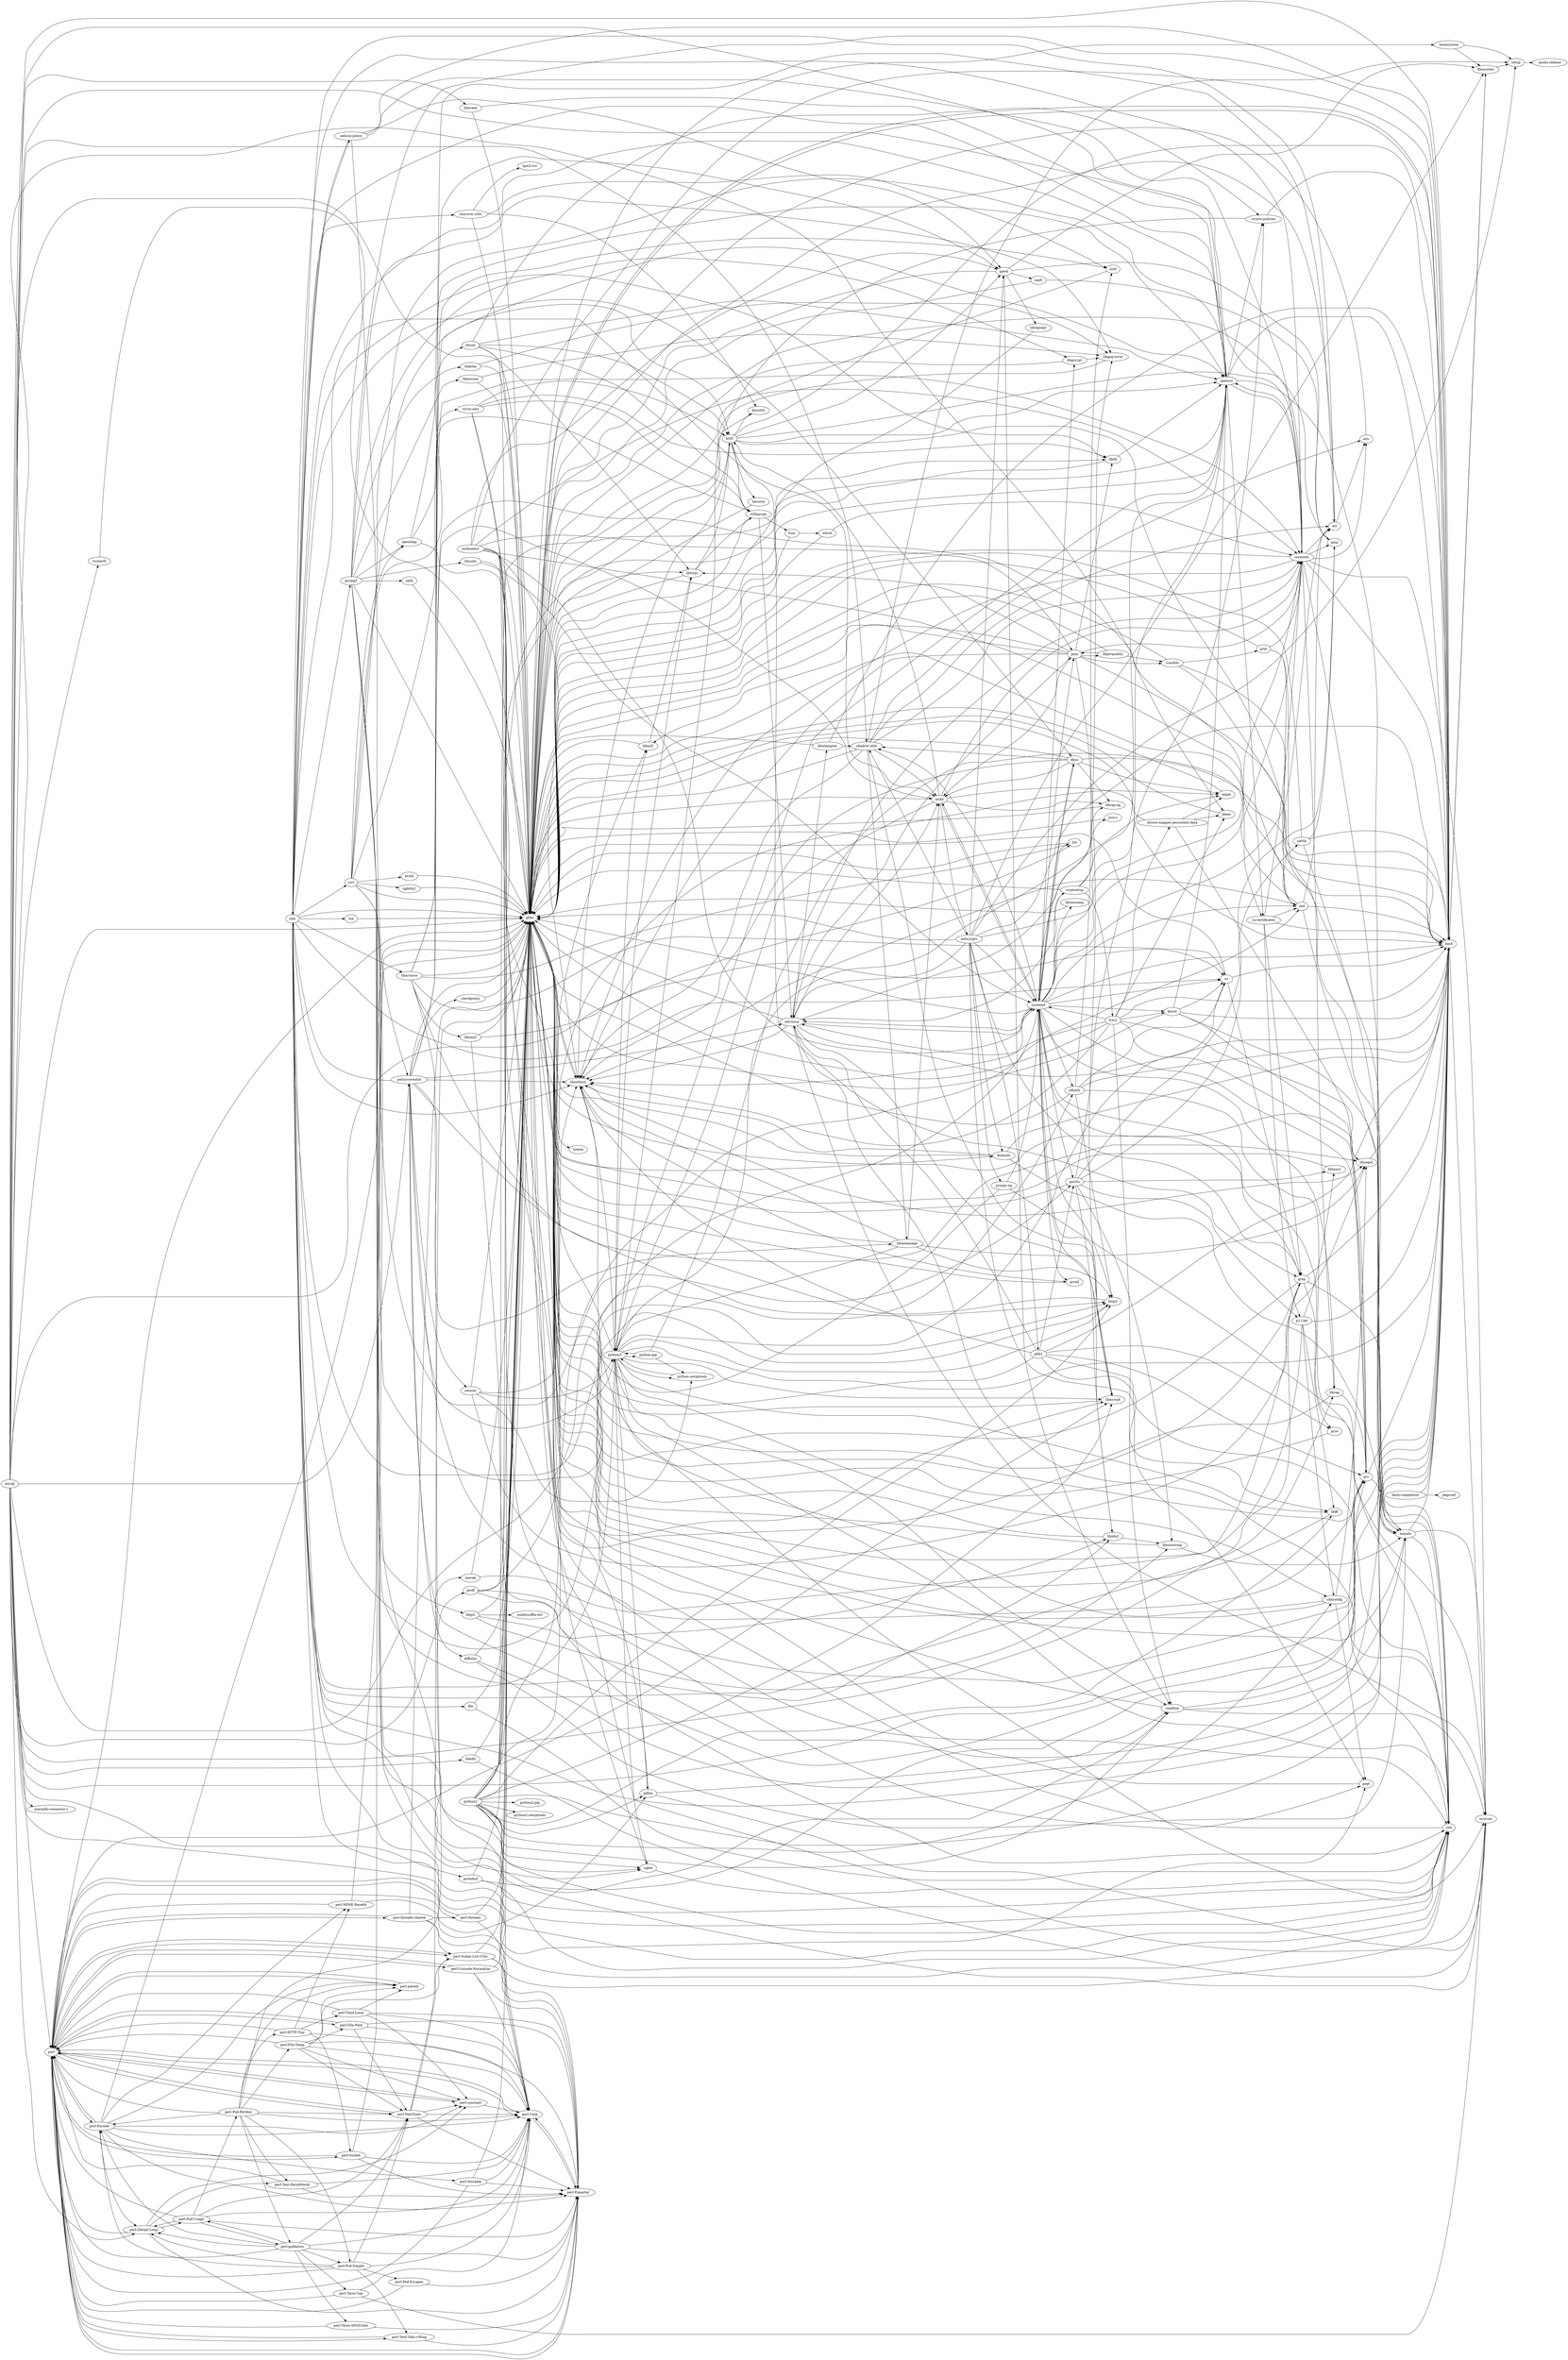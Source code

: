 digraph MyPicture {
	graph [rankdir=LR]
	setools
	setools -> glibc
	setools -> python3
	setools -> libselinux
	setools -> libsepol
	setools -> "python-setuptools"
	glibc
	glibc -> basesystem
	glibc -> bash
	glibc -> libselinux
	glibc -> tzdata
	python3
	python3 -> bash
	python3 -> chkconfig
	python3 -> openssl
	python3 -> glibc
	python3 -> "python-setuptools"
	python3 -> "python-pip"
	python3 -> gdbm
	python3 -> bzip2
	python3 -> libxcrypt
	python3 -> expat
	python3 -> libffi
	python3 -> xz
	python3 -> ncurses
	python3 -> libnsl2
	python3 -> readline
	python3 -> sqlite
	python3 -> libtirpc
	python3 -> zlib
	libselinux
	libselinux -> glibc
	libselinux -> pcre2
	libselinux -> libsepol
	libselinux -> python3
	libsepol
	libsepol -> bash
	libsepol -> glibc
	"python-setuptools"
	"python-setuptools" -> python3
	bash
	bash -> filesystem
	bash -> glibc
	bash -> ncurses
	filesystem
	filesystem -> bash
	filesystem -> setup
	ncurses
	ncurses -> glibc
	setup
	setup -> "anolis-release"
	"anolis-release"
	pcre2
	pcre2 -> glibc
	chkconfig
	chkconfig -> popt
	chkconfig -> libselinux
	chkconfig -> libsepol
	chkconfig -> glibc
	openssl
	openssl -> bash
	openssl -> coreutils
	openssl -> glibc
	openssl -> zlib
	openssl -> "ca-certificates"
	openssl -> "crypto-policies"
	"python-pip"
	"python-pip" -> "ca-certificates"
	"python-pip" -> "python-setuptools"
	"python-pip" -> python3
	gdbm
	gdbm -> ncurses
	gdbm -> readline
	gdbm -> glibc
	bzip2
	bzip2 -> glibc
	libxcrypt
	libxcrypt -> glibc
	expat
	expat -> glibc
	libffi
	libffi -> glibc
	xz
	xz -> bash
	xz -> grep
	xz -> glibc
	libnsl2
	libnsl2 -> glibc
	libnsl2 -> libtirpc
	readline
	readline -> bash
	readline -> glibc
	readline -> texinfo
	readline -> ncurses
	sqlite
	sqlite -> glibc
	sqlite -> zlib
	libtirpc
	libtirpc -> glibc
	libtirpc -> e2fsprogs
	libtirpc -> krb5
	zlib
	zlib -> glibc
	e2fsprogs
	e2fsprogs -> "util-linux"
	e2fsprogs -> glibc
	e2fsprogs -> fuse
	krb5
	krb5 -> bash
	krb5 -> coreutils
	krb5 -> gawk
	krb5 -> grep
	krb5 -> keyutils
	krb5 -> e2fsprogs
	krb5 -> openssl
	krb5 -> glibc
	krb5 -> libselinux
	krb5 -> libverto
	krb5 -> sed
	coreutils
	coreutils -> acl
	coreutils -> attr
	coreutils -> libcap
	coreutils -> openssl
	coreutils -> gmp
	coreutils -> glibc
	coreutils -> libselinux
	coreutils -> ncurses
	coreutils -> bash
	coreutils -> texinfo
	gawk
	gawk -> filesystem
	gawk -> glibc
	gawk -> gmp
	gawk -> mpfr
	gawk -> readline
	gawk -> libsigsegv
	grep
	grep -> bash
	grep -> texinfo
	grep -> pcre
	grep -> glibc
	keyutils
	keyutils -> glibc
	libverto
	libverto -> glibc
	sed
	sed -> bash
	sed -> texinfo
	sed -> acl
	sed -> libselinux
	sed -> glibc
	texinfo
	texinfo -> bash
	texinfo -> ncurses
	texinfo -> zlib
	texinfo -> glibc
	acl
	acl -> glibc
	acl -> attr
	attr
	attr -> glibc
	pcre
	pcre -> glibc
	gmp
	gmp -> glibc
	mpfr
	mpfr -> glibc
	mpfr -> gmp
	libsigsegv
	libsigsegv -> glibc
	libcap
	libcap -> gcc
	libcap -> glibc
	gcc
	gcc -> bash
	gcc -> texinfo
	gcc -> glibc
	"util-linux"
	"util-linux" -> bash
	"util-linux" -> glibc
	"util-linux" -> coreutils
	"util-linux" -> libselinux
	"util-linux" -> pam
	"util-linux" -> audit
	"util-linux" -> "libcap-ng"
	"util-linux" -> libxcrypt
	"util-linux" -> ncurses
	"util-linux" -> systemd
	"util-linux" -> libutempter
	"util-linux" -> zlib
	fuse
	fuse -> glibc
	fuse -> which
	which
	which -> coreutils
	which -> glibc
	pam
	pam -> bash
	pam -> glibc
	pam -> audit
	pam -> coreutils
	pam -> cracklib
	pam -> libxcrypt
	pam -> libdb
	pam -> libnsl2
	pam -> libpwquality
	pam -> libselinux
	pam -> libtirpc
	audit
	audit -> bash
	audit -> coreutils
	audit -> glibc
	audit -> initscripts
	audit -> "libcap-ng"
	audit -> krb5
	audit -> systemd
	audit -> python3
	"libcap-ng"
	"libcap-ng" -> glibc
	systemd
	systemd -> bash
	systemd -> glibc
	systemd -> "shadow-utils"
	systemd -> acl
	systemd -> coreutils
	systemd -> dbus
	systemd -> grep
	systemd -> audit
	systemd -> "util-linux"
	systemd -> bzip2
	systemd -> libcap
	systemd -> libxcrypt
	systemd -> cryptsetup
	systemd -> elfutils
	systemd -> gcc
	systemd -> libgcrypt
	systemd -> gnutls
	systemd -> "libgpg-error"
	systemd -> libidn2
	systemd -> kmod
	systemd -> lz4
	systemd -> xz
	systemd -> pam
	systemd -> pcre2
	systemd -> libseccomp
	systemd -> libselinux
	systemd -> zlib
	systemd -> openssl
	systemd -> sed
	libutempter
	libutempter -> bash
	libutempter -> glibc
	libutempter -> "shadow-utils"
	"shadow-utils"
	"shadow-utils" -> audit
	"shadow-utils" -> coreutils
	"shadow-utils" -> glibc
	"shadow-utils" -> acl
	"shadow-utils" -> attr
	"shadow-utils" -> libxcrypt
	"shadow-utils" -> libselinux
	"shadow-utils" -> libsemanage
	"shadow-utils" -> setup
	libsemanage
	libsemanage -> audit
	libsemanage -> bzip2
	libsemanage -> libselinux
	libsemanage -> libsepol
	libsemanage -> glibc
	libsemanage -> python3
	dbus
	dbus -> systemd
	dbus -> bash
	dbus -> "shadow-utils"
	dbus -> audit
	dbus -> "libcap-ng"
	dbus -> expat
	dbus -> glibc
	dbus -> libselinux
	cryptsetup
	cryptsetup -> glibc
	cryptsetup -> "util-linux"
	cryptsetup -> openssl
	cryptsetup -> lvm2
	cryptsetup -> "json-c"
	elfutils
	elfutils -> bash
	elfutils -> glibc
	elfutils -> zlib
	elfutils -> bzip2
	elfutils -> xz
	elfutils -> zstd
	libgcrypt
	libgcrypt -> glibc
	libgcrypt -> "libgpg-error"
	gnutls
	gnutls -> "crypto-policies"
	gnutls -> glibc
	gnutls -> gmp
	gnutls -> nettle
	gnutls -> libidn2
	gnutls -> "p11-kit"
	gnutls -> libtasn1
	gnutls -> libunistring
	"libgpg-error"
	"libgpg-error" -> glibc
	libidn2
	libidn2 -> libunistring
	libidn2 -> glibc
	kmod
	kmod -> bash
	kmod -> glibc
	kmod -> openssl
	kmod -> gcc
	kmod -> xz
	kmod -> zlib
	lz4
	lz4 -> glibc
	libseccomp
	libseccomp -> glibc
	libunistring
	libunistring -> texinfo
	libunistring -> glibc
	"crypto-policies"
	"crypto-policies" -> bash
	"crypto-policies" -> python3
	nettle
	nettle -> bash
	nettle -> glibc
	nettle -> texinfo
	nettle -> gmp
	"p11-kit"
	"p11-kit" -> glibc
	"p11-kit" -> libffi
	"p11-kit" -> bash
	"p11-kit" -> chkconfig
	"p11-kit" -> libtasn1
	libtasn1
	libtasn1 -> glibc
	zstd
	zstd -> glibc
	lvm2
	lvm2 -> bash
	lvm2 -> glibc
	lvm2 -> libselinux
	lvm2 -> libsepol
	lvm2 -> systemd
	lvm2 -> "util-linux"
	lvm2 -> gcc
	lvm2 -> "device-mapper-persistent-data"
	lvm2 -> libaio
	lvm2 -> readline
	lvm2 -> kmod
	"json-c"
	"json-c" -> glibc
	"device-mapper-persistent-data"
	"device-mapper-persistent-data" -> expat
	"device-mapper-persistent-data" -> glibc
	"device-mapper-persistent-data" -> libaio
	"device-mapper-persistent-data" -> gcc
	libaio
	libaio -> glibc
	initscripts
	initscripts -> bash
	initscripts -> coreutils
	initscripts -> filesystem
	initscripts -> findutils
	initscripts -> gawk
	initscripts -> grep
	initscripts -> glib2
	initscripts -> popt
	initscripts -> "procps-ng"
	initscripts -> glibc
	initscripts -> setup
	initscripts -> "shadow-utils"
	initscripts -> systemd
	initscripts -> "util-linux"
	findutils
	findutils -> bash
	findutils -> texinfo
	findutils -> glibc
	findutils -> libselinux
	glib2
	glib2 -> bash
	glib2 -> glibc
	glib2 -> libffi
	glib2 -> gcc
	glib2 -> gnutls
	glib2 -> "util-linux"
	glib2 -> pcre
	glib2 -> libselinux
	glib2 -> zlib
	popt
	popt -> glibc
	"procps-ng"
	"procps-ng" -> glibc
	"procps-ng" -> ncurses
	"procps-ng" -> systemd
	cracklib
	cracklib -> bash
	cracklib -> glibc
	cracklib -> gzip
	cracklib -> zlib
	libdb
	libdb -> glibc
	libdb -> openssl
	libpwquality
	libpwquality -> cracklib
	libpwquality -> pam
	libpwquality -> glibc
	gzip
	gzip -> bash
	gzip -> texinfo
	gzip -> coreutils
	gzip -> glibc
	"ca-certificates"
	"ca-certificates" -> bash
	"ca-certificates" -> coreutils
	"ca-certificates" -> grep
	"ca-certificates" -> "p11-kit"
	"ca-certificates" -> sed
	basesystem
	basesystem -> filesystem
	basesystem -> setup
	tzdata
	python2
	python2 -> bash
	python2 -> chkconfig
	python2 -> glibc
	python2 -> expat
	python2 -> gdbm
	python2 -> bzip2
	python2 -> libxcrypt
	python2 -> openssl
	python2 -> libdb
	python2 -> libffi
	python2 -> ncurses
	python2 -> libnsl2
	python2 -> readline
	python2 -> sqlite
	python2 -> libtirpc
	python2 -> zlib
	python2 -> "python2-pip"
	python2 -> "python2-setuptools"
	"python2-pip"
	"python2-setuptools"
	numactl
	numactl -> glibc
	groff
	groff -> bash
	groff -> sed
	groff -> gcc
	groff -> glibc
	"perl-threads-shared"
	"perl-threads-shared" -> perl
	"perl-threads-shared" -> glibc
	"perl-threads-shared" -> "perl-Carp"
	"perl-threads-shared" -> "perl-Scalar-List-Utils"
	"perl-threads-shared" -> "perl-threads"
	perl
	perl -> "perl-Carp"
	perl -> "perl-Exporter"
	perl -> glibc
	perl -> "perl-PathTools"
	perl -> "perl-Socket"
	perl -> libxcrypt
	perl -> gdbm
	perl -> "perl-File-Path"
	perl -> "perl-Scalar-List-Utils"
	perl -> "perl-Text-Tabs+Wrap"
	perl -> "perl-Unicode-Normalize"
	perl -> "perl-constant"
	perl -> "perl-parent"
	perl -> "perl-threads"
	perl -> "perl-threads-shared"
	perl -> "perl-Encode"
	"perl-Carp"
	"perl-Carp" -> perl
	"perl-Carp" -> "perl-Exporter"
	"perl-Scalar-List-Utils"
	"perl-Scalar-List-Utils" -> perl
	"perl-Scalar-List-Utils" -> glibc
	"perl-Scalar-List-Utils" -> "perl-Carp"
	"perl-Scalar-List-Utils" -> "perl-Exporter"
	"perl-threads"
	"perl-threads" -> perl
	"perl-threads" -> glibc
	"perl-threads" -> "perl-Carp"
	"perl-Exporter"
	"perl-Exporter" -> perl
	"perl-Exporter" -> "perl-Carp"
	"perl-PathTools"
	"perl-PathTools" -> perl
	"perl-PathTools" -> glibc
	"perl-PathTools" -> "perl-Carp"
	"perl-PathTools" -> "perl-Exporter"
	"perl-PathTools" -> "perl-Scalar-List-Utils"
	"perl-PathTools" -> "perl-constant"
	"perl-Socket"
	"perl-Socket" -> perl
	"perl-Socket" -> glibc
	"perl-Socket" -> "perl-Carp"
	"perl-Socket" -> "perl-Exporter"
	"perl-File-Path"
	"perl-File-Path" -> perl
	"perl-File-Path" -> "perl-Carp"
	"perl-File-Path" -> "perl-PathTools"
	"perl-File-Path" -> "perl-Exporter"
	"perl-Text-Tabs+Wrap"
	"perl-Text-Tabs+Wrap" -> perl
	"perl-Text-Tabs+Wrap" -> "perl-Exporter"
	"perl-Unicode-Normalize"
	"perl-Unicode-Normalize" -> perl
	"perl-Unicode-Normalize" -> glibc
	"perl-Unicode-Normalize" -> "perl-Carp"
	"perl-Unicode-Normalize" -> "perl-Exporter"
	"perl-constant"
	"perl-constant" -> perl
	"perl-constant" -> "perl-Carp"
	"perl-parent"
	"perl-parent" -> perl
	"perl-Encode"
	"perl-Encode" -> perl
	"perl-Encode" -> glibc
	"perl-Encode" -> "perl-Carp"
	"perl-Encode" -> "perl-Exporter"
	"perl-Encode" -> "perl-Getopt-Long"
	"perl-Encode" -> "perl-MIME-Base64"
	"perl-Encode" -> "perl-Storable"
	"perl-Encode" -> "perl-constant"
	"perl-Encode" -> "perl-parent"
	"perl-Getopt-Long"
	"perl-Getopt-Long" -> perl
	"perl-Getopt-Long" -> "perl-Exporter"
	"perl-Getopt-Long" -> "perl-Pod-Usage"
	"perl-Getopt-Long" -> "perl-Text-ParseWords"
	"perl-Getopt-Long" -> "perl-constant"
	"perl-MIME-Base64"
	"perl-MIME-Base64" -> perl
	"perl-MIME-Base64" -> glibc
	"perl-MIME-Base64" -> "perl-Exporter"
	"perl-Storable"
	"perl-Storable" -> perl
	"perl-Storable" -> glibc
	"perl-Storable" -> "perl-Carp"
	"perl-Storable" -> "perl-Exporter"
	"perl-Pod-Usage"
	"perl-Pod-Usage" -> perl
	"perl-Pod-Usage" -> "perl-Carp"
	"perl-Pod-Usage" -> "perl-Exporter"
	"perl-Pod-Usage" -> "perl-PathTools"
	"perl-Pod-Usage" -> "perl-Getopt-Long"
	"perl-Pod-Usage" -> "perl-podlators"
	"perl-Pod-Usage" -> "perl-Pod-Perldoc"
	"perl-Text-ParseWords"
	"perl-Text-ParseWords" -> perl
	"perl-Text-ParseWords" -> "perl-Carp"
	"perl-Text-ParseWords" -> "perl-Exporter"
	"perl-podlators"
	"perl-podlators" -> perl
	"perl-podlators" -> "perl-Carp"
	"perl-podlators" -> "perl-Encode"
	"perl-podlators" -> "perl-Exporter"
	"perl-podlators" -> "perl-PathTools"
	"perl-podlators" -> "perl-Getopt-Long"
	"perl-podlators" -> "perl-Pod-Simple"
	"perl-podlators" -> "perl-Pod-Usage"
	"perl-podlators" -> "perl-Term-ANSIColor"
	"perl-podlators" -> "perl-Term-Cap"
	"perl-Pod-Perldoc"
	"perl-Pod-Perldoc" -> perl
	"perl-Pod-Perldoc" -> groff
	"perl-Pod-Perldoc" -> "perl-Carp"
	"perl-Pod-Perldoc" -> "perl-Encode"
	"perl-Pod-Perldoc" -> "perl-PathTools"
	"perl-Pod-Perldoc" -> "perl-File-Temp"
	"perl-Pod-Perldoc" -> "perl-HTTP-Tiny"
	"perl-Pod-Perldoc" -> "perl-podlators"
	"perl-Pod-Perldoc" -> "perl-Pod-Simple"
	"perl-Pod-Perldoc" -> "perl-Text-ParseWords"
	"perl-Pod-Perldoc" -> "perl-parent"
	"perl-File-Temp"
	"perl-File-Temp" -> perl
	"perl-File-Temp" -> "perl-Carp"
	"perl-File-Temp" -> "perl-PathTools"
	"perl-File-Temp" -> "perl-Exporter"
	"perl-File-Temp" -> "perl-File-Path"
	"perl-File-Temp" -> "perl-Scalar-List-Utils"
	"perl-File-Temp" -> "perl-constant"
	"perl-File-Temp" -> "perl-parent"
	"perl-HTTP-Tiny"
	"perl-HTTP-Tiny" -> perl
	"perl-HTTP-Tiny" -> "perl-Carp"
	"perl-HTTP-Tiny" -> "perl-MIME-Base64"
	"perl-HTTP-Tiny" -> "perl-Socket"
	"perl-HTTP-Tiny" -> "perl-Time-Local"
	"perl-Pod-Simple"
	"perl-Pod-Simple" -> perl
	"perl-Pod-Simple" -> "perl-Carp"
	"perl-Pod-Simple" -> "perl-PathTools"
	"perl-Pod-Simple" -> "perl-Encode"
	"perl-Pod-Simple" -> "perl-Getopt-Long"
	"perl-Pod-Simple" -> "perl-Pod-Escapes"
	"perl-Pod-Simple" -> "perl-Text-Tabs+Wrap"
	"perl-Pod-Escapes"
	"perl-Pod-Escapes" -> perl
	"perl-Pod-Escapes" -> "perl-Exporter"
	"perl-Time-Local"
	"perl-Time-Local" -> perl
	"perl-Time-Local" -> "perl-Carp"
	"perl-Time-Local" -> "perl-Exporter"
	"perl-Time-Local" -> "perl-constant"
	"perl-Time-Local" -> "perl-parent"
	"perl-Term-ANSIColor"
	"perl-Term-ANSIColor" -> perl
	"perl-Term-ANSIColor" -> "perl-Exporter"
	"perl-Term-Cap"
	"perl-Term-Cap" -> ncurses
	"perl-Term-Cap" -> perl
	"perl-Term-Cap" -> "perl-Carp"
	lua
	lua -> glibc
	rpm
	rpm -> acl
	rpm -> audit
	rpm -> bzip2
	rpm -> libcap
	rpm -> openssl
	rpm -> libdb
	rpm -> glibc
	rpm -> elfutils
	rpm -> "ima-evm-utils"
	rpm -> lua
	rpm -> xz
	rpm -> file
	rpm -> popt
	rpm -> python3
	rpm -> sqlite
	rpm -> zlib
	rpm -> zstd
	rpm -> bash
	rpm -> coreutils
	rpm -> curl
	rpm -> libarchive
	rpm -> gnupg2
	rpm -> libselinux
	rpm -> "selinux-policy"
	rpm -> dbus
	"ima-evm-utils"
	"ima-evm-utils" -> openssl
	"ima-evm-utils" -> keyutils
	"ima-evm-utils" -> "tpm2-tss"
	"ima-evm-utils" -> glibc
	file
	file -> zlib
	file -> glibc
	curl
	curl -> glibc
	curl -> openssl
	curl -> zlib
	curl -> brotli
	curl -> e2fsprogs
	curl -> krb5
	curl -> libidn2
	curl -> openldap
	curl -> nghttp2
	curl -> libpsl
	curl -> libssh
	libarchive
	libarchive -> acl
	libarchive -> bzip2
	libarchive -> openssl
	libarchive -> lz4
	libarchive -> xz
	libarchive -> libxml2
	libarchive -> zlib
	libarchive -> zstd
	libarchive -> glibc
	gnupg2
	gnupg2 -> bash
	gnupg2 -> libassuan
	gnupg2 -> bzip2
	gnupg2 -> glibc
	gnupg2 -> libgcrypt
	gnupg2 -> gnutls
	gnupg2 -> "libgpg-error"
	gnupg2 -> libksba
	gnupg2 -> openldap
	gnupg2 -> npth
	gnupg2 -> readline
	gnupg2 -> sqlite
	gnupg2 -> libusbx
	gnupg2 -> zlib
	"selinux-policy"
	"selinux-policy" -> gawk
	"selinux-policy" -> bash
	"selinux-policy" -> coreutils
	"selinux-policy" -> policycoreutils
	"selinux-policy" -> rpm
	policycoreutils
	policycoreutils -> bash
	policycoreutils -> coreutils
	policycoreutils -> diffutils
	policycoreutils -> gawk
	policycoreutils -> grep
	policycoreutils -> audit
	policycoreutils -> libselinux
	policycoreutils -> libsemanage
	policycoreutils -> libsepol
	policycoreutils -> rpm
	policycoreutils -> glibc
	policycoreutils -> sed
	policycoreutils -> "util-linux"
	policycoreutils -> python3
	policycoreutils -> checkpolicy
	policycoreutils -> setools
	diffutils
	diffutils -> bash
	diffutils -> glibc
	diffutils -> texinfo
	checkpolicy
	checkpolicy -> glibc
	libassuan
	libassuan -> "libgpg-error"
	libassuan -> glibc
	libksba
	libksba -> "libgpg-error"
	libksba -> glibc
	openldap
	openldap -> openssl
	openldap -> glibc
	openldap -> "cyrus-sasl"
	npth
	npth -> glibc
	libusbx
	libusbx -> glibc
	libusbx -> systemd
	"cyrus-sasl"
	"cyrus-sasl" -> glibc
	"cyrus-sasl" -> e2fsprogs
	"cyrus-sasl" -> libxcrypt
	"cyrus-sasl" -> libdb
	"cyrus-sasl" -> krb5
	libxml2
	libxml2 -> glibc
	libxml2 -> xz
	libxml2 -> zlib
	brotli
	brotli -> glibc
	nghttp2
	nghttp2 -> glibc
	libpsl
	libpsl -> libidn2
	libpsl -> libunistring
	libpsl -> "publicsuffix-list"
	libpsl -> glibc
	libssh
	libssh -> "crypto-policies"
	libssh -> glibc
	libssh -> e2fsprogs
	libssh -> openssl
	libssh -> krb5
	libssh -> zlib
	"publicsuffix-list"
	"tpm2-tss"
	mysql
	mysql -> bash
	mysql -> coreutils
	mysql -> grep
	mysql -> openssl
	mysql -> glibc
	mysql -> libedit
	mysql -> gcc
	mysql -> lz4
	mysql -> zlib
	mysql -> "mariadb-connector-c"
	mysql -> perl
	mysql -> "shadow-utils"
	mysql -> libaio
	mysql -> libevent
	mysql -> mecab
	mysql -> numactl
	mysql -> protobuf
	mysql -> libtirpc
	mysql -> "perl-Getopt-Long"
	mysql -> policycoreutils
	mysql -> systemd
	libedit
	libedit -> ncurses
	libedit -> glibc
	"mariadb-connector-c"
	libevent
	libevent -> openssl
	libevent -> glibc
	mecab
	mecab -> glibc
	mecab -> gcc
	protobuf
	protobuf -> glibc
	protobuf -> gcc
	protobuf -> zlib
	authselect
	authselect -> bash
	authselect -> popt
	authselect -> libselinux
	authselect -> glibc
	authselect -> coreutils
	authselect -> findutils
	authselect -> gawk
	authselect -> grep
	authselect -> pam
	authselect -> sed
	authselect -> systemd
	"bash-completion"
	"bash-completion" -> pkgconf
	"bash-completion" -> bash
	pkgconf
}
